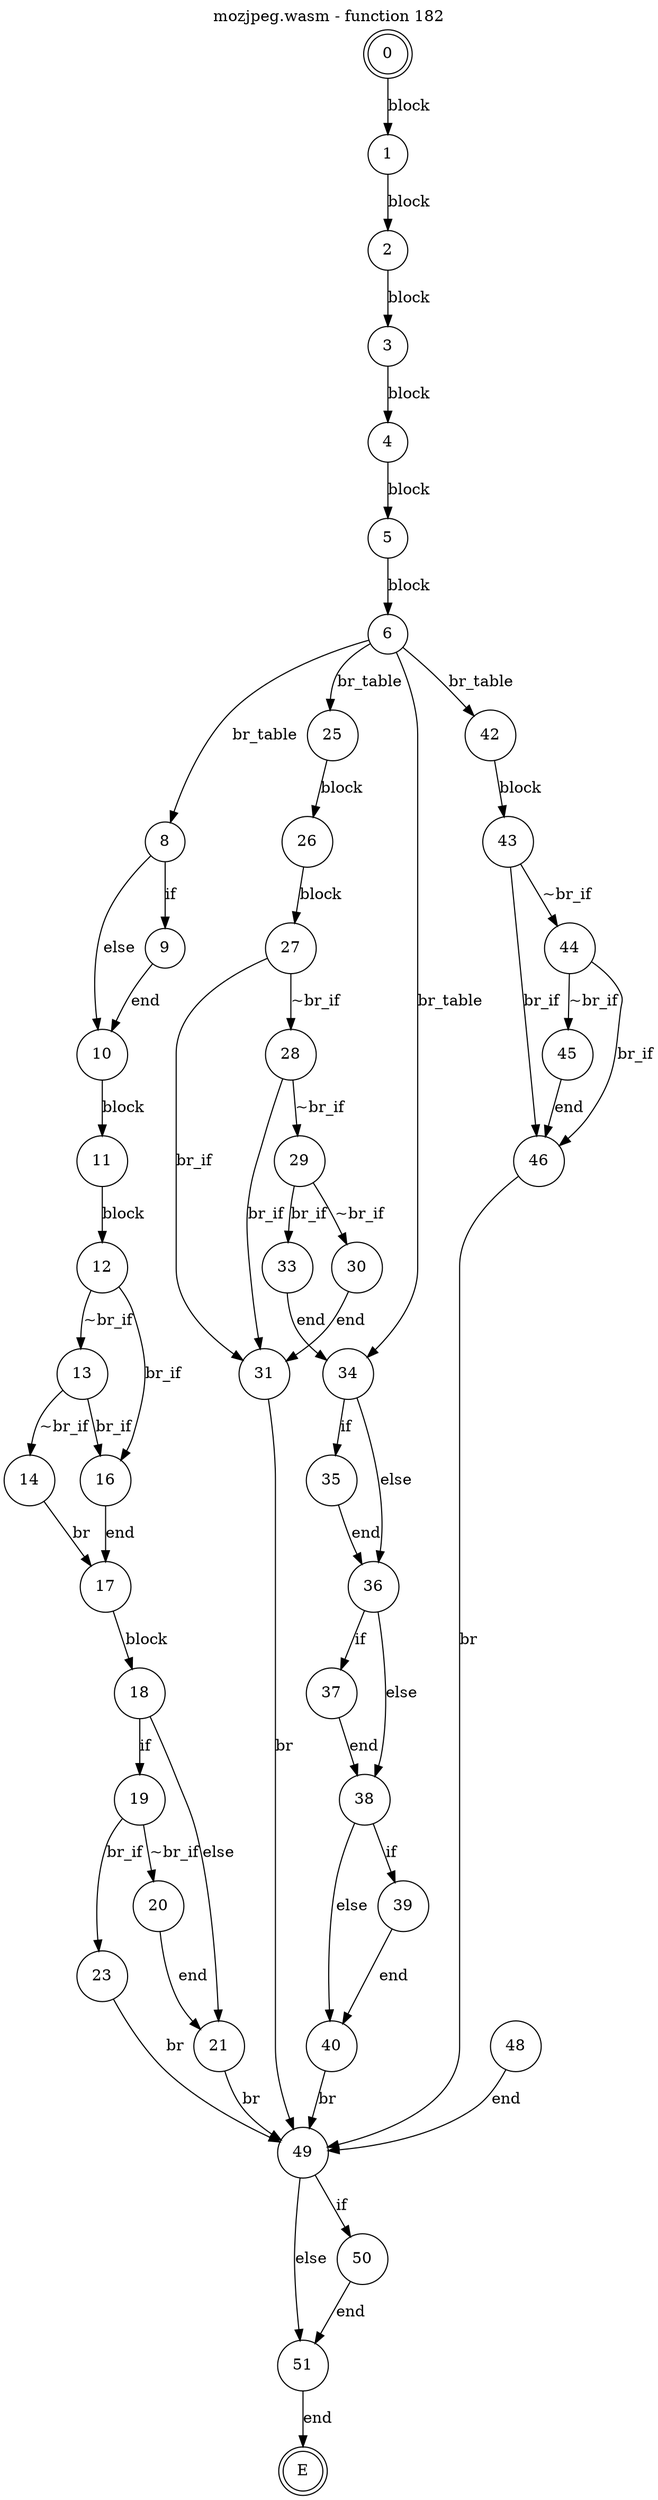 digraph finite_state_machine {
    label = "mozjpeg.wasm - function 182"
    labelloc =  t
    labelfontsize = 16
    labelfontcolor = black
    labelfontname = "Helvetica"
    node [shape = doublecircle]; 0 E ;
    node [shape = circle];
    0 -> 1[label="block"];
    1 -> 2[label="block"];
    2 -> 3[label="block"];
    3 -> 4[label="block"];
    4 -> 5[label="block"];
    5 -> 6[label="block"];
    6 -> 8[label="br_table"];
    6 -> 25[label="br_table"];
    6 -> 34[label="br_table"];
    6 -> 42[label="br_table"];
    8 -> 9[label="if"];
    8 -> 10[label="else"];
    9 -> 10[label="end"];
    10 -> 11[label="block"];
    11 -> 12[label="block"];
    12 -> 13[label="~br_if"];
    12 -> 16[label="br_if"];
    13 -> 14[label="~br_if"];
    13 -> 16[label="br_if"];
    14 -> 17[label="br"];
    16 -> 17[label="end"];
    17 -> 18[label="block"];
    18 -> 19[label="if"];
    18 -> 21[label="else"];
    19 -> 20[label="~br_if"];
    19 -> 23[label="br_if"];
    20 -> 21[label="end"];
    21 -> 49[label="br"];
    23 -> 49[label="br"];
    25 -> 26[label="block"];
    26 -> 27[label="block"];
    27 -> 28[label="~br_if"];
    27 -> 31[label="br_if"];
    28 -> 29[label="~br_if"];
    28 -> 31[label="br_if"];
    29 -> 30[label="~br_if"];
    29 -> 33[label="br_if"];
    30 -> 31[label="end"];
    31 -> 49[label="br"];
    33 -> 34[label="end"];
    34 -> 35[label="if"];
    34 -> 36[label="else"];
    35 -> 36[label="end"];
    36 -> 37[label="if"];
    36 -> 38[label="else"];
    37 -> 38[label="end"];
    38 -> 39[label="if"];
    38 -> 40[label="else"];
    39 -> 40[label="end"];
    40 -> 49[label="br"];
    42 -> 43[label="block"];
    43 -> 44[label="~br_if"];
    43 -> 46[label="br_if"];
    44 -> 45[label="~br_if"];
    44 -> 46[label="br_if"];
    45 -> 46[label="end"];
    46 -> 49[label="br"];
    48 -> 49[label="end"];
    49 -> 50[label="if"];
    49 -> 51[label="else"];
    50 -> 51[label="end"];
    51 -> E[label="end"];
}
